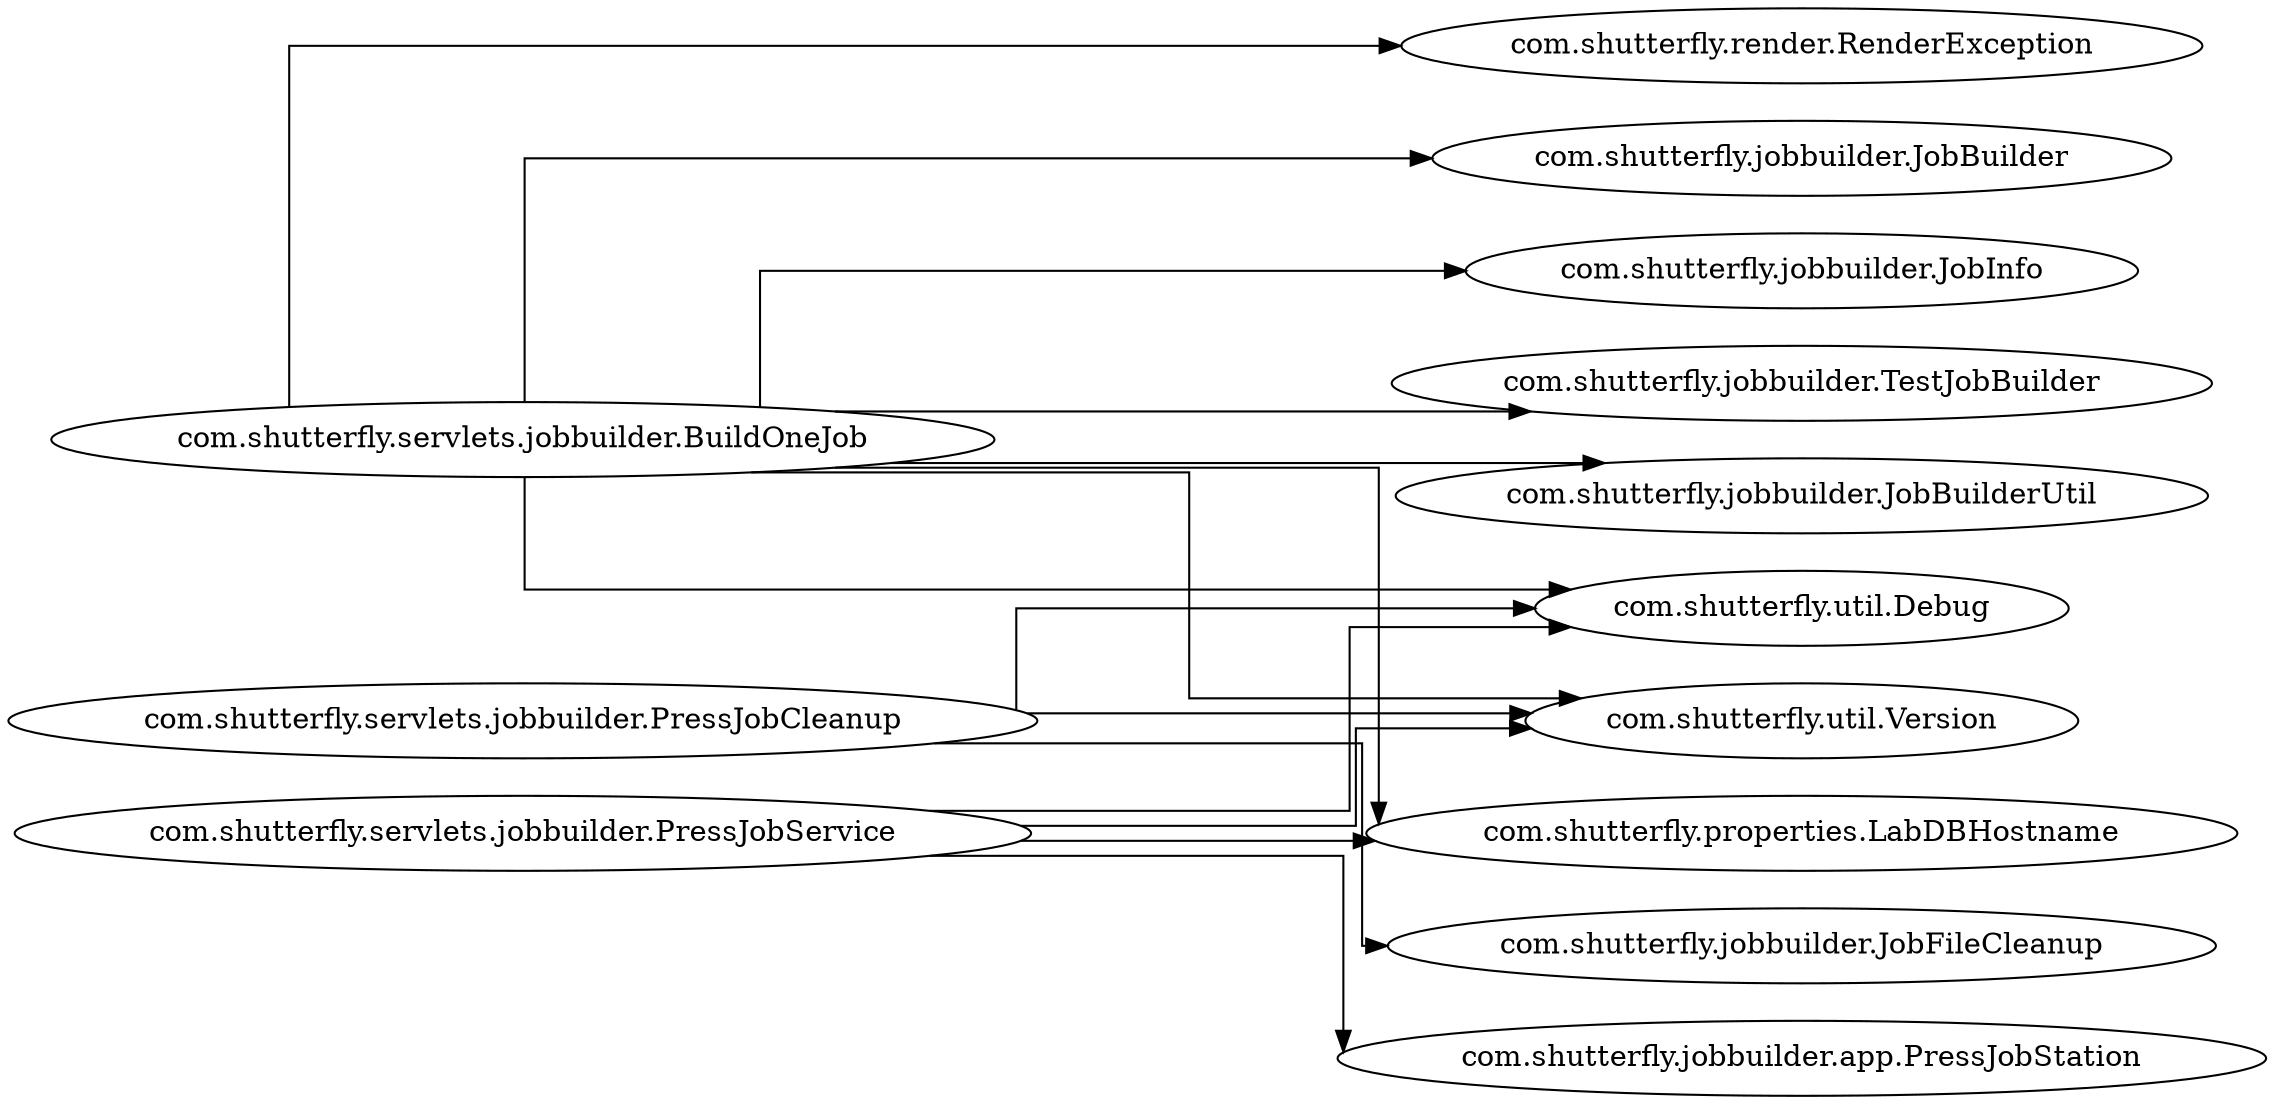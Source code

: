 digraph dependencyGraph {
 concentrate=true;
 rankdir="LR"; 
ranksep="2.0";
"com.shutterfly.servlets.jobbuilder.BuildOneJob"; 
"com.shutterfly.servlets.jobbuilder.BuildOneJob"->"com.shutterfly.render.RenderException";
"com.shutterfly.servlets.jobbuilder.BuildOneJob"->"com.shutterfly.jobbuilder.JobBuilder";
"com.shutterfly.servlets.jobbuilder.BuildOneJob"->"com.shutterfly.jobbuilder.JobInfo";
"com.shutterfly.servlets.jobbuilder.BuildOneJob"->"com.shutterfly.jobbuilder.TestJobBuilder";
"com.shutterfly.servlets.jobbuilder.BuildOneJob"->"com.shutterfly.util.Debug";
"com.shutterfly.servlets.jobbuilder.BuildOneJob"->"com.shutterfly.util.Version";
"com.shutterfly.servlets.jobbuilder.BuildOneJob"->"com.shutterfly.properties.LabDBHostname";
"com.shutterfly.servlets.jobbuilder.BuildOneJob"->"com.shutterfly.jobbuilder.JobBuilderUtil";
"com.shutterfly.servlets.jobbuilder.PressJobCleanup"; 
"com.shutterfly.servlets.jobbuilder.PressJobCleanup"->"com.shutterfly.util.Debug";
"com.shutterfly.servlets.jobbuilder.PressJobCleanup"->"com.shutterfly.util.Version";
"com.shutterfly.servlets.jobbuilder.PressJobCleanup"->"com.shutterfly.jobbuilder.JobFileCleanup";
"com.shutterfly.servlets.jobbuilder.PressJobService"; 
"com.shutterfly.servlets.jobbuilder.PressJobService"->"com.shutterfly.jobbuilder.app.PressJobStation";
"com.shutterfly.servlets.jobbuilder.PressJobService"->"com.shutterfly.util.Debug";
"com.shutterfly.servlets.jobbuilder.PressJobService"->"com.shutterfly.util.Version";
"com.shutterfly.servlets.jobbuilder.PressJobService"->"com.shutterfly.properties.LabDBHostname";
splines="ortho";
}